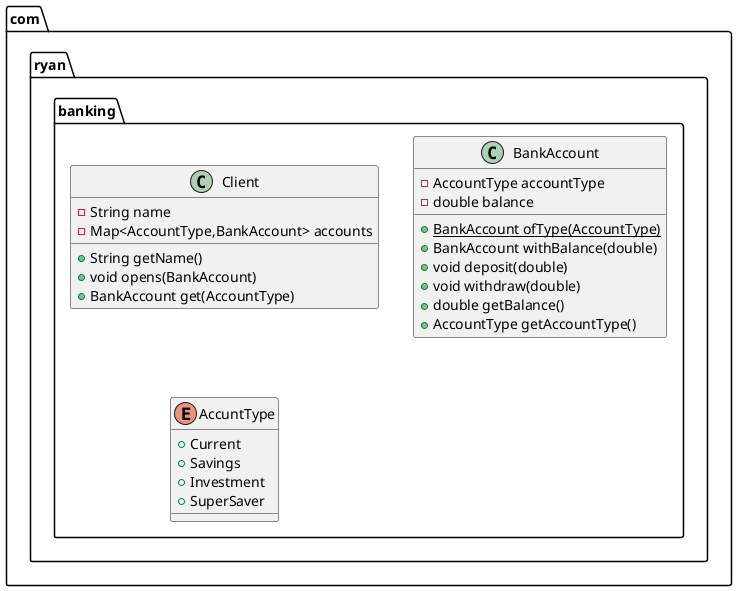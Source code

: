 @startuml
class com.ryan.banking.Client {
- String name
- Map<AccountType,BankAccount> accounts
+ String getName()
+ void opens(BankAccount)
+ BankAccount get(AccountType)
}
class com.ryan.banking.BankAccount {
- AccountType accountType
- double balance
+ {static} BankAccount ofType(AccountType)
+ BankAccount withBalance(double)
+ void deposit(double)
+ void withdraw(double)
+ double getBalance()
+ AccountType getAccountType()
}
enum com.ryan.banking.AccuntType {
+  Current
+  Savings
+  Investment
+  SuperSaver
}
@enduml